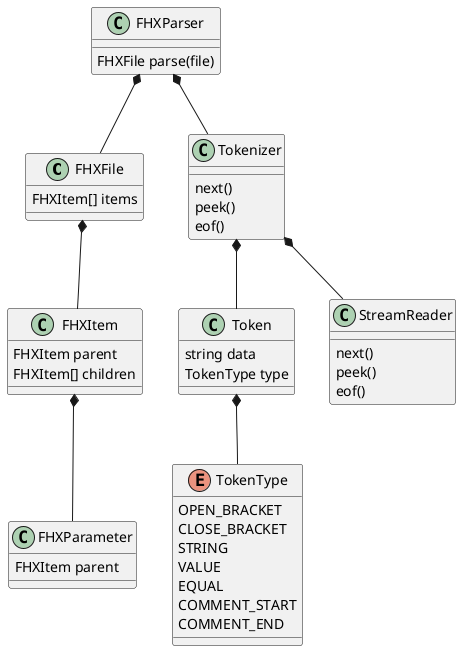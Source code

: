 @startuml class-fhx

class FHXFile{
    FHXItem[] items
}

class FHXItem{
    FHXItem parent
    FHXItem[] children
}

class FHXParameter{
    FHXItem parent
}

class Tokenizer{
    next()
    peek()
    eof()
}

class FHXParser{
    FHXFile parse(file)
}

class Token{
    string data
    TokenType type
}

class StreamReader{
    next()
    peek()
    eof()
}

enum TokenType{
    OPEN_BRACKET
    CLOSE_BRACKET
    STRING
    VALUE
    EQUAL
    COMMENT_START
    COMMENT_END
}

FHXFile *-- FHXItem
FHXItem *-- FHXParameter

FHXParser *-- FHXFile
FHXParser *-- Tokenizer
Tokenizer *-- Token
Token *-- TokenType
Tokenizer *-- StreamReader

@enduml